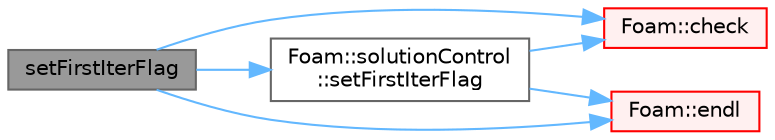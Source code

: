 digraph "setFirstIterFlag"
{
 // LATEX_PDF_SIZE
  bgcolor="transparent";
  edge [fontname=Helvetica,fontsize=10,labelfontname=Helvetica,labelfontsize=10];
  node [fontname=Helvetica,fontsize=10,shape=box,height=0.2,width=0.4];
  rankdir="LR";
  Node1 [id="Node000001",label="setFirstIterFlag",height=0.2,width=0.4,color="gray40", fillcolor="grey60", style="filled", fontcolor="black",tooltip=" "];
  Node1 -> Node2 [id="edge1_Node000001_Node000002",color="steelblue1",style="solid",tooltip=" "];
  Node2 [id="Node000002",label="Foam::check",height=0.2,width=0.4,color="red", fillcolor="#FFF0F0", style="filled",URL="$namespaceFoam.html#a57c9b1ec039098a9ada1474f4e8fafb5",tooltip=" "];
  Node1 -> Node5 [id="edge2_Node000001_Node000005",color="steelblue1",style="solid",tooltip=" "];
  Node5 [id="Node000005",label="Foam::endl",height=0.2,width=0.4,color="red", fillcolor="#FFF0F0", style="filled",URL="$namespaceFoam.html#a7d5eca45a323264dc5fe811500ebda47",tooltip=" "];
  Node1 -> Node9 [id="edge3_Node000001_Node000009",color="steelblue1",style="solid",tooltip=" "];
  Node9 [id="Node000009",label="Foam::solutionControl\l::setFirstIterFlag",height=0.2,width=0.4,color="grey40", fillcolor="white", style="filled",URL="$classFoam_1_1solutionControl.html#aecd0cd610a7247ca8746dd4435388eff",tooltip=" "];
  Node9 -> Node2 [id="edge4_Node000009_Node000002",color="steelblue1",style="solid",tooltip=" "];
  Node9 -> Node5 [id="edge5_Node000009_Node000005",color="steelblue1",style="solid",tooltip=" "];
}
